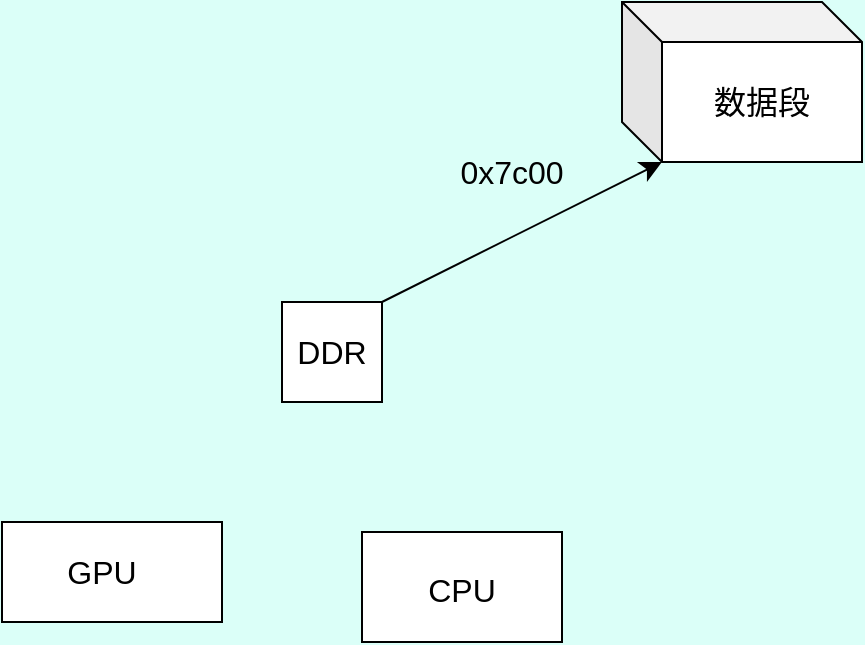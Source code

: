 <mxfile version="21.7.4" type="github">
  <diagram name="第 1 页" id="zDoD1VxTZK8emkWLil0x">
    <mxGraphModel dx="735" dy="711" grid="1" gridSize="10" guides="1" tooltips="1" connect="1" arrows="1" fold="1" page="0" pageScale="1" pageWidth="827" pageHeight="1169" background="#DBFFF8" math="0" shadow="0">
      <root>
        <mxCell id="0" />
        <mxCell id="1" parent="0" />
        <mxCell id="PLgaerBLTl00fQ9iCSNM-1" value="" style="rounded=0;whiteSpace=wrap;html=1;fontSize=16;" vertex="1" parent="1">
          <mxGeometry x="70" y="390" width="110" height="50" as="geometry" />
        </mxCell>
        <mxCell id="PLgaerBLTl00fQ9iCSNM-2" value="GPU" style="text;strokeColor=none;fillColor=none;html=1;align=center;verticalAlign=middle;whiteSpace=wrap;rounded=0;fontSize=16;" vertex="1" parent="1">
          <mxGeometry x="90" y="400" width="60" height="30" as="geometry" />
        </mxCell>
        <mxCell id="PLgaerBLTl00fQ9iCSNM-3" value="" style="rounded=0;whiteSpace=wrap;html=1;fontSize=16;" vertex="1" parent="1">
          <mxGeometry x="250" y="395" width="100" height="55" as="geometry" />
        </mxCell>
        <mxCell id="PLgaerBLTl00fQ9iCSNM-4" value="CPU" style="text;html=1;strokeColor=none;fillColor=none;align=center;verticalAlign=middle;whiteSpace=wrap;rounded=0;fontSize=16;" vertex="1" parent="1">
          <mxGeometry x="260" y="407.5" width="80" height="32.5" as="geometry" />
        </mxCell>
        <mxCell id="PLgaerBLTl00fQ9iCSNM-5" value="" style="whiteSpace=wrap;html=1;aspect=fixed;fontSize=16;" vertex="1" parent="1">
          <mxGeometry x="210" y="280" width="50" height="50" as="geometry" />
        </mxCell>
        <mxCell id="PLgaerBLTl00fQ9iCSNM-6" value="DDR" style="text;html=1;strokeColor=none;fillColor=none;align=center;verticalAlign=middle;whiteSpace=wrap;rounded=0;fontSize=16;" vertex="1" parent="1">
          <mxGeometry x="205" y="290" width="60" height="30" as="geometry" />
        </mxCell>
        <mxCell id="PLgaerBLTl00fQ9iCSNM-7" value="" style="endArrow=classic;html=1;rounded=0;fontSize=12;startSize=8;endSize=8;curved=1;exitX=1;exitY=0;exitDx=0;exitDy=0;" edge="1" parent="1" source="PLgaerBLTl00fQ9iCSNM-5">
          <mxGeometry width="50" height="50" relative="1" as="geometry">
            <mxPoint x="280" y="270" as="sourcePoint" />
            <mxPoint x="400" y="210" as="targetPoint" />
            <Array as="points">
              <mxPoint x="320" y="250" />
            </Array>
          </mxGeometry>
        </mxCell>
        <mxCell id="PLgaerBLTl00fQ9iCSNM-8" value="" style="shape=cube;whiteSpace=wrap;html=1;boundedLbl=1;backgroundOutline=1;darkOpacity=0.05;darkOpacity2=0.1;fontSize=16;" vertex="1" parent="1">
          <mxGeometry x="380" y="130" width="120" height="80" as="geometry" />
        </mxCell>
        <mxCell id="PLgaerBLTl00fQ9iCSNM-9" value="0x7c00" style="text;html=1;strokeColor=none;fillColor=none;align=center;verticalAlign=middle;whiteSpace=wrap;rounded=0;fontSize=16;" vertex="1" parent="1">
          <mxGeometry x="290" y="190" width="70" height="50" as="geometry" />
        </mxCell>
        <mxCell id="PLgaerBLTl00fQ9iCSNM-12" value="数据段" style="text;html=1;strokeColor=none;fillColor=none;align=center;verticalAlign=middle;whiteSpace=wrap;rounded=0;fontSize=16;" vertex="1" parent="1">
          <mxGeometry x="410" y="160" width="80" height="40" as="geometry" />
        </mxCell>
      </root>
    </mxGraphModel>
  </diagram>
</mxfile>
